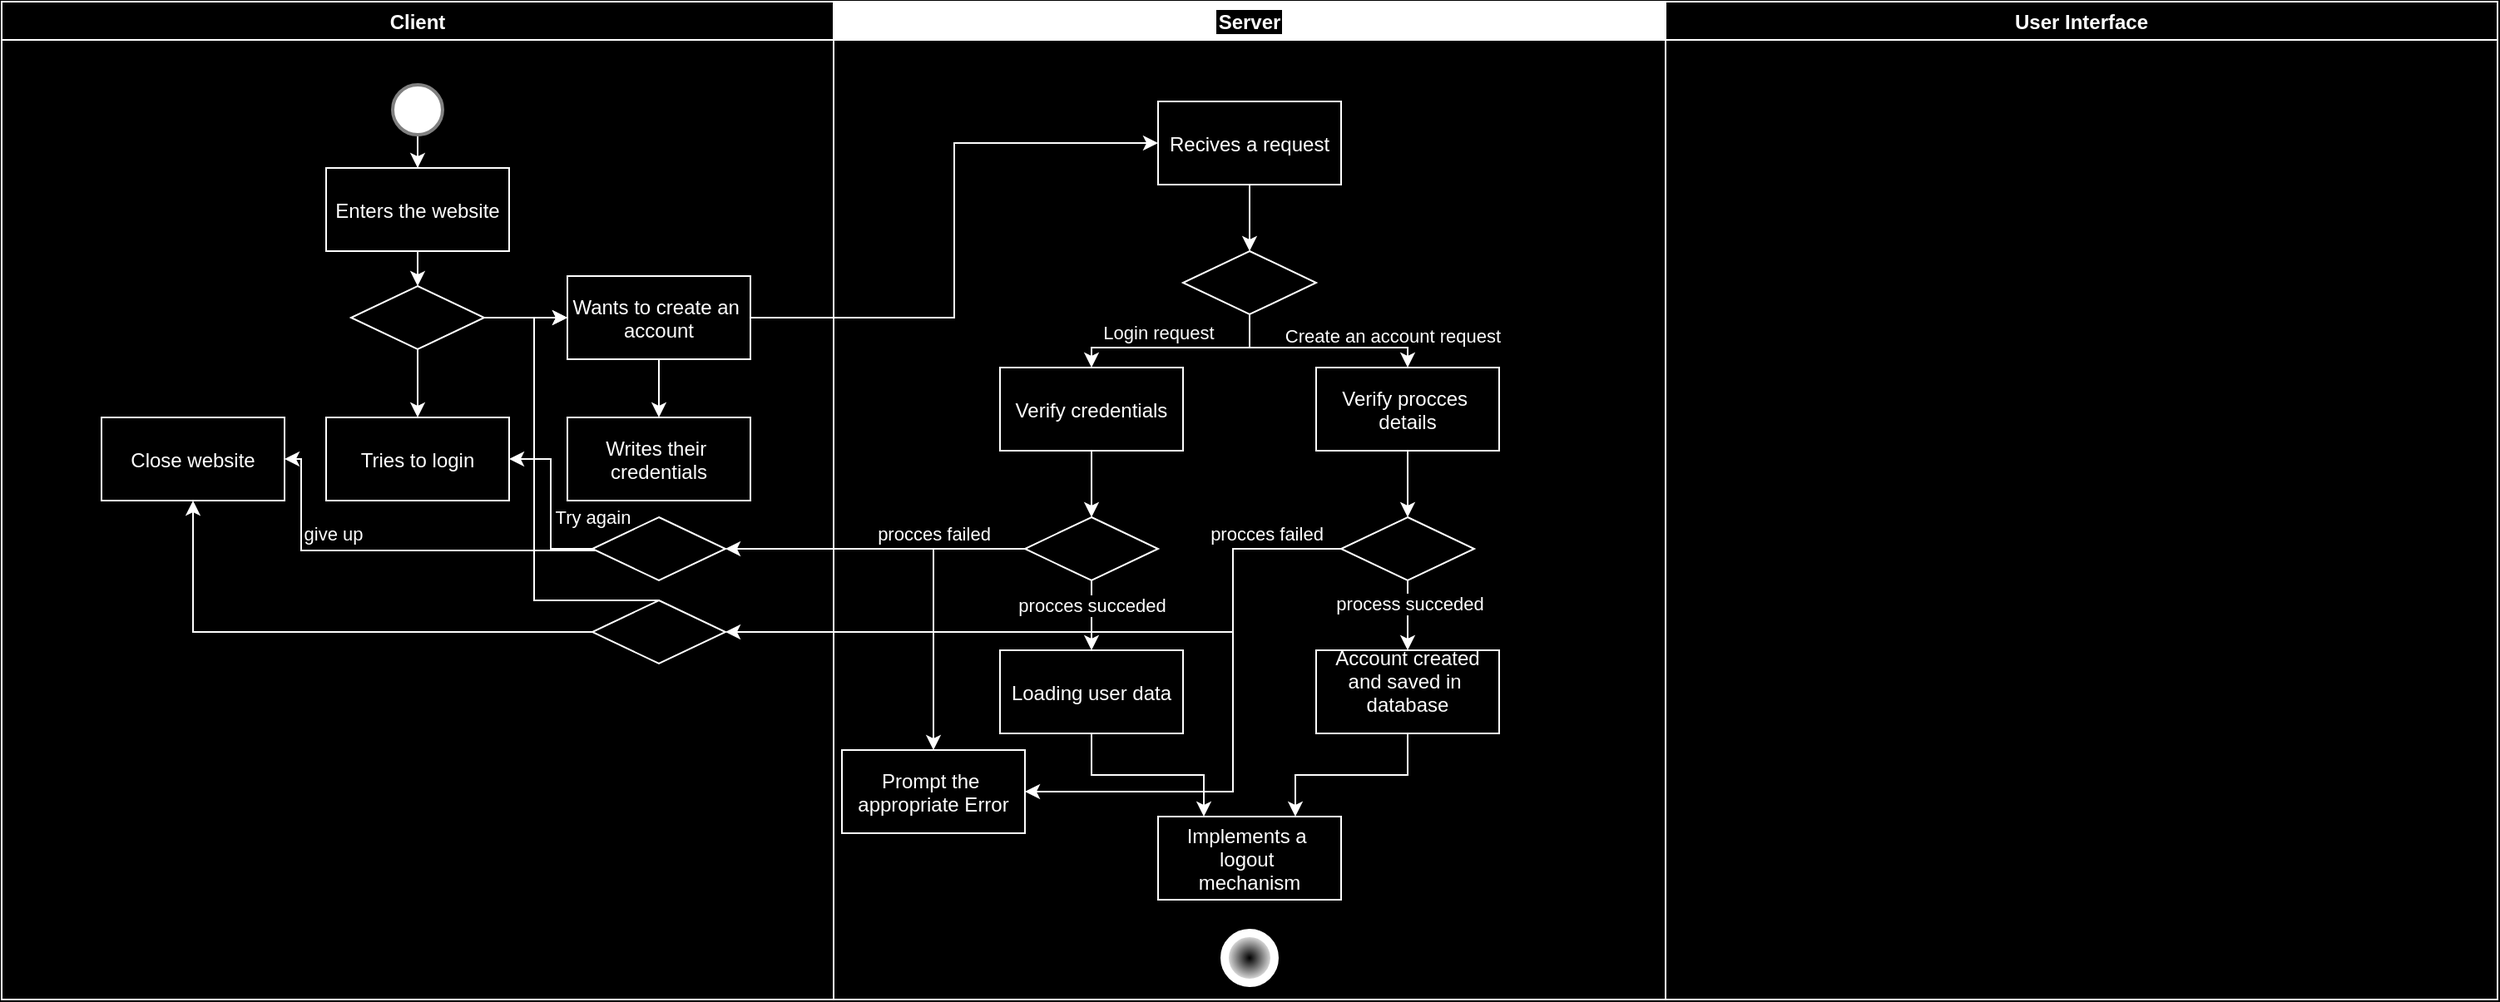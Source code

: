 <mxfile version="22.1.4" type="github">
  <diagram name="Page-1" id="JOxvRL5mn4ocnd4_WlUJ">
    <mxGraphModel dx="2022" dy="645" grid="1" gridSize="10" guides="1" tooltips="1" connect="1" arrows="1" fold="1" page="1" pageScale="1" pageWidth="827" pageHeight="1169" background="#000000" math="0" shadow="0">
      <root>
        <mxCell id="0" />
        <mxCell id="1" parent="0" />
        <mxCell id="5zY1KpjlZ4vAdEeMWSpV-79" value="Client" style="swimlane;labelBackgroundColor=#000000;labelBorderColor=#000000;swimlaneLine=1;swimlaneFillColor=#000000;gradientDirection=radial;fontColor=#FFFFFF;fillColor=#000000;fillStyle=auto;strokeColor=#FFFFFF;gradientColor=none;" vertex="1" parent="1">
          <mxGeometry x="-70" y="120" width="500" height="600" as="geometry" />
        </mxCell>
        <mxCell id="5zY1KpjlZ4vAdEeMWSpV-87" value="" style="edgeStyle=orthogonalEdgeStyle;rounded=0;orthogonalLoop=1;jettySize=auto;html=1;strokeColor=#FFFFFF;" edge="1" parent="5zY1KpjlZ4vAdEeMWSpV-79" source="5zY1KpjlZ4vAdEeMWSpV-82" target="5zY1KpjlZ4vAdEeMWSpV-85">
          <mxGeometry relative="1" as="geometry" />
        </mxCell>
        <mxCell id="5zY1KpjlZ4vAdEeMWSpV-82" value="" style="strokeWidth=2;html=1;shape=mxgraph.flowchart.start_2;whiteSpace=wrap;strokeColor=#808080;fillColor=#FFFFFF;" vertex="1" parent="5zY1KpjlZ4vAdEeMWSpV-79">
          <mxGeometry x="235" y="50" width="30" height="30" as="geometry" />
        </mxCell>
        <mxCell id="5zY1KpjlZ4vAdEeMWSpV-90" value="" style="edgeStyle=orthogonalEdgeStyle;rounded=0;orthogonalLoop=1;jettySize=auto;html=1;strokeColor=#FFFFFF;" edge="1" parent="5zY1KpjlZ4vAdEeMWSpV-79" source="5zY1KpjlZ4vAdEeMWSpV-85" target="5zY1KpjlZ4vAdEeMWSpV-89">
          <mxGeometry relative="1" as="geometry" />
        </mxCell>
        <mxCell id="5zY1KpjlZ4vAdEeMWSpV-85" value="Enters the website" style="rounded=0;fillColor=#000000;shadow=0;fontColor=#FFFFFF;strokeColor=#FFFFFF;" vertex="1" parent="5zY1KpjlZ4vAdEeMWSpV-79">
          <mxGeometry x="195" y="100" width="110" height="50" as="geometry" />
        </mxCell>
        <mxCell id="5zY1KpjlZ4vAdEeMWSpV-88" value="Tries to login" style="rounded=0;fillColor=#000000;shadow=0;fontColor=#FFFFFF;strokeColor=#FFFFFF;" vertex="1" parent="5zY1KpjlZ4vAdEeMWSpV-79">
          <mxGeometry x="195" y="250" width="110" height="50" as="geometry" />
        </mxCell>
        <mxCell id="5zY1KpjlZ4vAdEeMWSpV-91" value="" style="edgeStyle=orthogonalEdgeStyle;rounded=0;orthogonalLoop=1;jettySize=auto;html=1;strokeColor=#FFFFFF;" edge="1" parent="5zY1KpjlZ4vAdEeMWSpV-79" source="5zY1KpjlZ4vAdEeMWSpV-89">
          <mxGeometry relative="1" as="geometry">
            <mxPoint x="250" y="250" as="targetPoint" />
          </mxGeometry>
        </mxCell>
        <mxCell id="5zY1KpjlZ4vAdEeMWSpV-93" value="" style="edgeStyle=orthogonalEdgeStyle;rounded=0;orthogonalLoop=1;jettySize=auto;html=1;strokeColor=#FFFFFF;entryX=0;entryY=0.5;entryDx=0;entryDy=0;" edge="1" parent="5zY1KpjlZ4vAdEeMWSpV-79" source="5zY1KpjlZ4vAdEeMWSpV-89" target="5zY1KpjlZ4vAdEeMWSpV-92">
          <mxGeometry relative="1" as="geometry" />
        </mxCell>
        <mxCell id="5zY1KpjlZ4vAdEeMWSpV-89" value="" style="rhombus;fillColor=#000000;strokeColor=#FFFFFF;rounded=0;" vertex="1" parent="5zY1KpjlZ4vAdEeMWSpV-79">
          <mxGeometry x="210" y="171" width="80" height="38" as="geometry" />
        </mxCell>
        <mxCell id="5zY1KpjlZ4vAdEeMWSpV-97" value="" style="edgeStyle=orthogonalEdgeStyle;rounded=0;orthogonalLoop=1;jettySize=auto;html=1;strokeColor=#FFFFFF;" edge="1" parent="5zY1KpjlZ4vAdEeMWSpV-79" source="5zY1KpjlZ4vAdEeMWSpV-92" target="5zY1KpjlZ4vAdEeMWSpV-95">
          <mxGeometry relative="1" as="geometry" />
        </mxCell>
        <mxCell id="5zY1KpjlZ4vAdEeMWSpV-92" value="Wants to create an &#xa;account" style="rounded=0;fillColor=#000000;shadow=0;fontColor=#FFFFFF;strokeColor=#FFFFFF;" vertex="1" parent="5zY1KpjlZ4vAdEeMWSpV-79">
          <mxGeometry x="340" y="165" width="110" height="50" as="geometry" />
        </mxCell>
        <mxCell id="5zY1KpjlZ4vAdEeMWSpV-95" value="Writes their &#xa;credentials" style="rounded=0;fillColor=#000000;shadow=0;fontColor=#FFFFFF;strokeColor=#FFFFFF;" vertex="1" parent="5zY1KpjlZ4vAdEeMWSpV-79">
          <mxGeometry x="340" y="250" width="110" height="50" as="geometry" />
        </mxCell>
        <mxCell id="5zY1KpjlZ4vAdEeMWSpV-132" style="edgeStyle=orthogonalEdgeStyle;rounded=0;orthogonalLoop=1;jettySize=auto;html=1;entryX=1;entryY=0.5;entryDx=0;entryDy=0;strokeColor=#FFFFFF;" edge="1" parent="5zY1KpjlZ4vAdEeMWSpV-79" source="5zY1KpjlZ4vAdEeMWSpV-127" target="5zY1KpjlZ4vAdEeMWSpV-88">
          <mxGeometry relative="1" as="geometry" />
        </mxCell>
        <mxCell id="5zY1KpjlZ4vAdEeMWSpV-136" value="Try again" style="edgeLabel;html=1;align=center;verticalAlign=middle;resizable=0;points=[];fontColor=#FFFFFF;labelBackgroundColor=#000000;" vertex="1" connectable="0" parent="5zY1KpjlZ4vAdEeMWSpV-132">
          <mxGeometry x="-0.042" y="3" relative="1" as="geometry">
            <mxPoint x="28" y="6" as="offset" />
          </mxGeometry>
        </mxCell>
        <mxCell id="5zY1KpjlZ4vAdEeMWSpV-134" style="edgeStyle=orthogonalEdgeStyle;rounded=0;orthogonalLoop=1;jettySize=auto;html=1;entryX=1;entryY=0.5;entryDx=0;entryDy=0;strokeColor=#FFFFFF;" edge="1" parent="5zY1KpjlZ4vAdEeMWSpV-79" source="5zY1KpjlZ4vAdEeMWSpV-127" target="5zY1KpjlZ4vAdEeMWSpV-133">
          <mxGeometry relative="1" as="geometry">
            <Array as="points">
              <mxPoint x="180" y="330" />
              <mxPoint x="180" y="275" />
            </Array>
          </mxGeometry>
        </mxCell>
        <mxCell id="5zY1KpjlZ4vAdEeMWSpV-137" value="give up" style="edgeLabel;html=1;align=center;verticalAlign=middle;resizable=0;points=[];fontColor=#FFFFFF;labelBackgroundColor=#000000;" vertex="1" connectable="0" parent="5zY1KpjlZ4vAdEeMWSpV-134">
          <mxGeometry x="0.138" y="2" relative="1" as="geometry">
            <mxPoint x="-20" y="-12" as="offset" />
          </mxGeometry>
        </mxCell>
        <mxCell id="5zY1KpjlZ4vAdEeMWSpV-127" value="" style="rhombus;fillColor=#000000;strokeColor=#FFFFFF;rounded=0;" vertex="1" parent="5zY1KpjlZ4vAdEeMWSpV-79">
          <mxGeometry x="355" y="310" width="80" height="38" as="geometry" />
        </mxCell>
        <mxCell id="5zY1KpjlZ4vAdEeMWSpV-133" value="Close website" style="rounded=0;fillColor=#000000;shadow=0;fontColor=#FFFFFF;strokeColor=#FFFFFF;" vertex="1" parent="5zY1KpjlZ4vAdEeMWSpV-79">
          <mxGeometry x="60" y="250" width="110" height="50" as="geometry" />
        </mxCell>
        <mxCell id="5zY1KpjlZ4vAdEeMWSpV-150" style="edgeStyle=orthogonalEdgeStyle;rounded=0;orthogonalLoop=1;jettySize=auto;html=1;entryX=0.5;entryY=1;entryDx=0;entryDy=0;strokeColor=#FFFFFF;" edge="1" parent="5zY1KpjlZ4vAdEeMWSpV-79" source="5zY1KpjlZ4vAdEeMWSpV-146" target="5zY1KpjlZ4vAdEeMWSpV-133">
          <mxGeometry relative="1" as="geometry" />
        </mxCell>
        <mxCell id="5zY1KpjlZ4vAdEeMWSpV-151" style="edgeStyle=orthogonalEdgeStyle;rounded=0;orthogonalLoop=1;jettySize=auto;html=1;entryX=0;entryY=0.5;entryDx=0;entryDy=0;strokeColor=#FFFFFF;" edge="1" parent="5zY1KpjlZ4vAdEeMWSpV-79" source="5zY1KpjlZ4vAdEeMWSpV-146" target="5zY1KpjlZ4vAdEeMWSpV-92">
          <mxGeometry relative="1" as="geometry">
            <Array as="points">
              <mxPoint x="320" y="360" />
              <mxPoint x="320" y="190" />
            </Array>
          </mxGeometry>
        </mxCell>
        <mxCell id="5zY1KpjlZ4vAdEeMWSpV-146" value="" style="rhombus;fillColor=#000000;strokeColor=#FFFFFF;rounded=0;" vertex="1" parent="5zY1KpjlZ4vAdEeMWSpV-79">
          <mxGeometry x="355" y="360" width="80" height="38" as="geometry" />
        </mxCell>
        <mxCell id="5zY1KpjlZ4vAdEeMWSpV-80" value="Server" style="swimlane;fillColor=#FFFFFF;fontColor=#FFFFFF;labelBackgroundColor=#000000;labelBorderColor=#000000;strokeColor=#FFFFFF;swimlaneLine=1;swimlaneFillColor=#000000;gradientColor=none;perimeterSpacing=1;rounded=0;" vertex="1" parent="1">
          <mxGeometry x="430" y="120" width="500" height="600" as="geometry" />
        </mxCell>
        <mxCell id="5zY1KpjlZ4vAdEeMWSpV-101" style="edgeStyle=orthogonalEdgeStyle;rounded=0;orthogonalLoop=1;jettySize=auto;html=1;strokeColor=#FFFFFF;" edge="1" parent="5zY1KpjlZ4vAdEeMWSpV-80" source="5zY1KpjlZ4vAdEeMWSpV-98" target="5zY1KpjlZ4vAdEeMWSpV-100">
          <mxGeometry relative="1" as="geometry" />
        </mxCell>
        <mxCell id="5zY1KpjlZ4vAdEeMWSpV-98" value="Recives a request" style="rounded=0;fillColor=#000000;shadow=0;fontColor=#FFFFFF;strokeColor=#FFFFFF;" vertex="1" parent="5zY1KpjlZ4vAdEeMWSpV-80">
          <mxGeometry x="195" y="60" width="110" height="50" as="geometry" />
        </mxCell>
        <mxCell id="5zY1KpjlZ4vAdEeMWSpV-104" style="edgeStyle=orthogonalEdgeStyle;rounded=0;orthogonalLoop=1;jettySize=auto;html=1;entryX=0.5;entryY=0;entryDx=0;entryDy=0;strokeColor=#FFFFFF;" edge="1" parent="5zY1KpjlZ4vAdEeMWSpV-80" source="5zY1KpjlZ4vAdEeMWSpV-100" target="5zY1KpjlZ4vAdEeMWSpV-102">
          <mxGeometry relative="1" as="geometry">
            <Array as="points">
              <mxPoint x="250" y="208" />
              <mxPoint x="345" y="208" />
            </Array>
          </mxGeometry>
        </mxCell>
        <mxCell id="5zY1KpjlZ4vAdEeMWSpV-110" value="Create an account request" style="edgeLabel;align=center;verticalAlign=middle;resizable=0;points=[];labelBorderColor=none;fontColor=#FFFFFF;labelBackgroundColor=#000000;" vertex="1" connectable="0" parent="5zY1KpjlZ4vAdEeMWSpV-104">
          <mxGeometry x="0.246" y="-3" relative="1" as="geometry">
            <mxPoint x="27" y="-11" as="offset" />
          </mxGeometry>
        </mxCell>
        <mxCell id="5zY1KpjlZ4vAdEeMWSpV-105" style="edgeStyle=orthogonalEdgeStyle;rounded=0;orthogonalLoop=1;jettySize=auto;html=1;entryX=0.5;entryY=0;entryDx=0;entryDy=0;strokeColor=#FFFFFF;" edge="1" parent="5zY1KpjlZ4vAdEeMWSpV-80" source="5zY1KpjlZ4vAdEeMWSpV-100" target="5zY1KpjlZ4vAdEeMWSpV-103">
          <mxGeometry relative="1" as="geometry">
            <Array as="points">
              <mxPoint x="250" y="208" />
              <mxPoint x="155" y="208" />
            </Array>
          </mxGeometry>
        </mxCell>
        <mxCell id="5zY1KpjlZ4vAdEeMWSpV-106" value="&lt;div style=&quot;font-size: 10px; line-height: 0%;&quot;&gt;&lt;font size=&quot;1&quot; color=&quot;#ffffff&quot;&gt;&lt;span style=&quot;background-color: rgb(0, 0, 0); font-size: 11px;&quot;&gt;Login request&lt;/span&gt;&lt;/font&gt;&lt;/div&gt;" style="edgeLabel;html=1;align=center;verticalAlign=middle;resizable=0;points=[];" vertex="1" connectable="0" parent="5zY1KpjlZ4vAdEeMWSpV-105">
          <mxGeometry x="0.23" y="1" relative="1" as="geometry">
            <mxPoint x="3" y="-9" as="offset" />
          </mxGeometry>
        </mxCell>
        <mxCell id="5zY1KpjlZ4vAdEeMWSpV-100" value="" style="rhombus;fillColor=#000000;strokeColor=#FFFFFF;rounded=0;" vertex="1" parent="5zY1KpjlZ4vAdEeMWSpV-80">
          <mxGeometry x="210" y="150" width="80" height="38" as="geometry" />
        </mxCell>
        <mxCell id="5zY1KpjlZ4vAdEeMWSpV-112" value="" style="edgeStyle=orthogonalEdgeStyle;rounded=0;orthogonalLoop=1;jettySize=auto;html=1;strokeColor=#FFFFFF;" edge="1" parent="5zY1KpjlZ4vAdEeMWSpV-80" source="5zY1KpjlZ4vAdEeMWSpV-102">
          <mxGeometry relative="1" as="geometry">
            <mxPoint x="345" y="310" as="targetPoint" />
          </mxGeometry>
        </mxCell>
        <mxCell id="5zY1KpjlZ4vAdEeMWSpV-102" value="Verify procces &#xa;details" style="rounded=0;fillColor=#000000;shadow=0;fontColor=#FFFFFF;strokeColor=#FFFFFF;" vertex="1" parent="5zY1KpjlZ4vAdEeMWSpV-80">
          <mxGeometry x="290" y="220" width="110" height="50" as="geometry" />
        </mxCell>
        <mxCell id="5zY1KpjlZ4vAdEeMWSpV-109" value="" style="edgeStyle=orthogonalEdgeStyle;rounded=0;orthogonalLoop=1;jettySize=auto;html=1;strokeColor=#FFFFFF;" edge="1" parent="5zY1KpjlZ4vAdEeMWSpV-80" source="5zY1KpjlZ4vAdEeMWSpV-103">
          <mxGeometry relative="1" as="geometry">
            <mxPoint x="155" y="310" as="targetPoint" />
          </mxGeometry>
        </mxCell>
        <mxCell id="5zY1KpjlZ4vAdEeMWSpV-103" value="Verify credentials" style="rounded=0;fillColor=#000000;shadow=0;fontColor=#FFFFFF;strokeColor=#FFFFFF;" vertex="1" parent="5zY1KpjlZ4vAdEeMWSpV-80">
          <mxGeometry x="100" y="220" width="110" height="50" as="geometry" />
        </mxCell>
        <mxCell id="5zY1KpjlZ4vAdEeMWSpV-122" value="" style="edgeStyle=orthogonalEdgeStyle;rounded=0;orthogonalLoop=1;jettySize=auto;html=1;strokeColor=#FFFFFF;" edge="1" parent="5zY1KpjlZ4vAdEeMWSpV-80" source="5zY1KpjlZ4vAdEeMWSpV-115" target="5zY1KpjlZ4vAdEeMWSpV-118">
          <mxGeometry relative="1" as="geometry">
            <Array as="points">
              <mxPoint x="155" y="380" />
              <mxPoint x="155" y="380" />
            </Array>
          </mxGeometry>
        </mxCell>
        <mxCell id="5zY1KpjlZ4vAdEeMWSpV-125" value="procces succeded" style="edgeLabel;html=1;align=center;verticalAlign=middle;resizable=0;points=[];fontColor=#FFFFFF;labelBackgroundColor=#000000;" vertex="1" connectable="0" parent="5zY1KpjlZ4vAdEeMWSpV-122">
          <mxGeometry x="-0.274" relative="1" as="geometry">
            <mxPoint as="offset" />
          </mxGeometry>
        </mxCell>
        <mxCell id="5zY1KpjlZ4vAdEeMWSpV-141" style="edgeStyle=orthogonalEdgeStyle;rounded=0;orthogonalLoop=1;jettySize=auto;html=1;entryX=0.5;entryY=0;entryDx=0;entryDy=0;strokeColor=#FFFFFF;" edge="1" parent="5zY1KpjlZ4vAdEeMWSpV-80" source="5zY1KpjlZ4vAdEeMWSpV-115" target="5zY1KpjlZ4vAdEeMWSpV-138">
          <mxGeometry relative="1" as="geometry">
            <Array as="points">
              <mxPoint x="60" y="329" />
            </Array>
          </mxGeometry>
        </mxCell>
        <mxCell id="5zY1KpjlZ4vAdEeMWSpV-115" value="" style="rhombus;fillColor=#000000;strokeColor=#FFFFFF;rounded=0;" vertex="1" parent="5zY1KpjlZ4vAdEeMWSpV-80">
          <mxGeometry x="115" y="310" width="80" height="38" as="geometry" />
        </mxCell>
        <mxCell id="5zY1KpjlZ4vAdEeMWSpV-120" value="" style="edgeStyle=orthogonalEdgeStyle;rounded=0;orthogonalLoop=1;jettySize=auto;html=1;strokeColor=#FFFFFF;" edge="1" parent="5zY1KpjlZ4vAdEeMWSpV-80" source="5zY1KpjlZ4vAdEeMWSpV-116" target="5zY1KpjlZ4vAdEeMWSpV-119">
          <mxGeometry relative="1" as="geometry" />
        </mxCell>
        <mxCell id="5zY1KpjlZ4vAdEeMWSpV-145" value="process succeded" style="edgeLabel;html=1;align=center;verticalAlign=middle;resizable=0;points=[];fontColor=#FFFFFF;labelBackgroundColor=#000000;" vertex="1" connectable="0" parent="5zY1KpjlZ4vAdEeMWSpV-120">
          <mxGeometry x="-0.333" y="1" relative="1" as="geometry">
            <mxPoint as="offset" />
          </mxGeometry>
        </mxCell>
        <mxCell id="5zY1KpjlZ4vAdEeMWSpV-142" style="edgeStyle=orthogonalEdgeStyle;rounded=0;orthogonalLoop=1;jettySize=auto;html=1;entryX=1;entryY=0.5;entryDx=0;entryDy=0;strokeColor=#FFFFFF;" edge="1" parent="5zY1KpjlZ4vAdEeMWSpV-80" source="5zY1KpjlZ4vAdEeMWSpV-116" target="5zY1KpjlZ4vAdEeMWSpV-138">
          <mxGeometry relative="1" as="geometry">
            <Array as="points">
              <mxPoint x="240" y="329" />
              <mxPoint x="240" y="475" />
            </Array>
          </mxGeometry>
        </mxCell>
        <mxCell id="5zY1KpjlZ4vAdEeMWSpV-144" value="procces failed" style="edgeLabel;html=1;align=center;verticalAlign=middle;resizable=0;points=[];fontColor=#FFFFFF;labelBackgroundColor=#000000;" vertex="1" connectable="0" parent="5zY1KpjlZ4vAdEeMWSpV-142">
          <mxGeometry x="-0.73" y="2" relative="1" as="geometry">
            <mxPoint y="-11" as="offset" />
          </mxGeometry>
        </mxCell>
        <mxCell id="5zY1KpjlZ4vAdEeMWSpV-116" value="" style="rhombus;fillColor=#000000;strokeColor=#FFFFFF;rounded=0;" vertex="1" parent="5zY1KpjlZ4vAdEeMWSpV-80">
          <mxGeometry x="305" y="310" width="80" height="38" as="geometry" />
        </mxCell>
        <mxCell id="5zY1KpjlZ4vAdEeMWSpV-154" style="edgeStyle=orthogonalEdgeStyle;rounded=0;orthogonalLoop=1;jettySize=auto;html=1;entryX=0.25;entryY=0;entryDx=0;entryDy=0;strokeColor=#FFFFFF;" edge="1" parent="5zY1KpjlZ4vAdEeMWSpV-80" source="5zY1KpjlZ4vAdEeMWSpV-118" target="5zY1KpjlZ4vAdEeMWSpV-152">
          <mxGeometry relative="1" as="geometry" />
        </mxCell>
        <mxCell id="5zY1KpjlZ4vAdEeMWSpV-118" value="Loading user data" style="rounded=0;fillColor=#000000;shadow=0;fontColor=#FFFFFF;strokeColor=#FFFFFF;" vertex="1" parent="5zY1KpjlZ4vAdEeMWSpV-80">
          <mxGeometry x="100" y="390" width="110" height="50" as="geometry" />
        </mxCell>
        <mxCell id="5zY1KpjlZ4vAdEeMWSpV-153" style="edgeStyle=orthogonalEdgeStyle;rounded=0;orthogonalLoop=1;jettySize=auto;html=1;entryX=0.75;entryY=0;entryDx=0;entryDy=0;strokeColor=#FFFFFF;" edge="1" parent="5zY1KpjlZ4vAdEeMWSpV-80" source="5zY1KpjlZ4vAdEeMWSpV-119" target="5zY1KpjlZ4vAdEeMWSpV-152">
          <mxGeometry relative="1" as="geometry" />
        </mxCell>
        <mxCell id="5zY1KpjlZ4vAdEeMWSpV-119" value="Account created &#xa;and saved in &#xa;database&#xa;" style="rounded=0;fillColor=#000000;shadow=0;fontColor=#FFFFFF;strokeColor=#FFFFFF;" vertex="1" parent="5zY1KpjlZ4vAdEeMWSpV-80">
          <mxGeometry x="290" y="390" width="110" height="50" as="geometry" />
        </mxCell>
        <mxCell id="5zY1KpjlZ4vAdEeMWSpV-138" value="Prompt the &#xa;appropriate Error" style="rounded=0;fillColor=#000000;shadow=0;fontColor=#FFFFFF;strokeColor=#FFFFFF;" vertex="1" parent="5zY1KpjlZ4vAdEeMWSpV-80">
          <mxGeometry x="5" y="450" width="110" height="50" as="geometry" />
        </mxCell>
        <mxCell id="5zY1KpjlZ4vAdEeMWSpV-156" value="" style="edgeStyle=orthogonalEdgeStyle;rounded=0;orthogonalLoop=1;jettySize=auto;html=1;" edge="1" parent="5zY1KpjlZ4vAdEeMWSpV-80" source="5zY1KpjlZ4vAdEeMWSpV-152" target="5zY1KpjlZ4vAdEeMWSpV-155">
          <mxGeometry relative="1" as="geometry" />
        </mxCell>
        <mxCell id="5zY1KpjlZ4vAdEeMWSpV-152" value="Implements a &#xa;logout &#xa;mechanism" style="rounded=0;fillColor=#000000;shadow=0;fontColor=#FFFFFF;strokeColor=#FFFFFF;" vertex="1" parent="5zY1KpjlZ4vAdEeMWSpV-80">
          <mxGeometry x="195" y="490" width="110" height="50" as="geometry" />
        </mxCell>
        <mxCell id="5zY1KpjlZ4vAdEeMWSpV-155" value="" style="strokeWidth=5;html=1;shape=mxgraph.flowchart.start_2;whiteSpace=wrap;shadow=0;perimeterSpacing=130;fillColor=#000000;fontColor=#333333;strokeColor=#FFFFFF;gradientColor=#FFFFFF;gradientDirection=radial;" vertex="1" parent="5zY1KpjlZ4vAdEeMWSpV-80">
          <mxGeometry x="235" y="560" width="30" height="30" as="geometry" />
        </mxCell>
        <mxCell id="5zY1KpjlZ4vAdEeMWSpV-81" value="User Interface" style="swimlane;fillColor=#000000;fontColor=#FFFFFF;labelBackgroundColor=#000000;labelBorderColor=#000000;strokeColor=#FFFFFF;swimlaneLine=1;swimlaneFillColor=#000000;gradientColor=none;startSize=23;" vertex="1" parent="1">
          <mxGeometry x="930" y="120" width="500" height="600" as="geometry" />
        </mxCell>
        <mxCell id="5zY1KpjlZ4vAdEeMWSpV-99" style="edgeStyle=orthogonalEdgeStyle;rounded=0;orthogonalLoop=1;jettySize=auto;html=1;entryX=0;entryY=0.5;entryDx=0;entryDy=0;strokeColor=#FFFFFF;" edge="1" parent="1" source="5zY1KpjlZ4vAdEeMWSpV-92" target="5zY1KpjlZ4vAdEeMWSpV-98">
          <mxGeometry relative="1" as="geometry" />
        </mxCell>
        <mxCell id="5zY1KpjlZ4vAdEeMWSpV-131" style="edgeStyle=orthogonalEdgeStyle;rounded=0;orthogonalLoop=1;jettySize=auto;html=1;entryX=1;entryY=0.5;entryDx=0;entryDy=0;strokeColor=#FFFFFF;" edge="1" parent="1" source="5zY1KpjlZ4vAdEeMWSpV-115" target="5zY1KpjlZ4vAdEeMWSpV-127">
          <mxGeometry relative="1" as="geometry" />
        </mxCell>
        <mxCell id="5zY1KpjlZ4vAdEeMWSpV-135" value="procces failed" style="edgeLabel;html=1;align=center;verticalAlign=middle;resizable=0;points=[];fontColor=#FFFFFF;labelBackgroundColor=#000000;" vertex="1" connectable="0" parent="5zY1KpjlZ4vAdEeMWSpV-131">
          <mxGeometry x="-0.144" y="-1" relative="1" as="geometry">
            <mxPoint x="22" y="-8" as="offset" />
          </mxGeometry>
        </mxCell>
        <mxCell id="5zY1KpjlZ4vAdEeMWSpV-149" style="edgeStyle=orthogonalEdgeStyle;rounded=0;orthogonalLoop=1;jettySize=auto;html=1;entryX=1;entryY=0.5;entryDx=0;entryDy=0;strokeColor=#FFFFFF;" edge="1" parent="1" source="5zY1KpjlZ4vAdEeMWSpV-116" target="5zY1KpjlZ4vAdEeMWSpV-146">
          <mxGeometry relative="1" as="geometry">
            <Array as="points">
              <mxPoint x="670" y="449" />
              <mxPoint x="670" y="499" />
            </Array>
          </mxGeometry>
        </mxCell>
      </root>
    </mxGraphModel>
  </diagram>
</mxfile>
